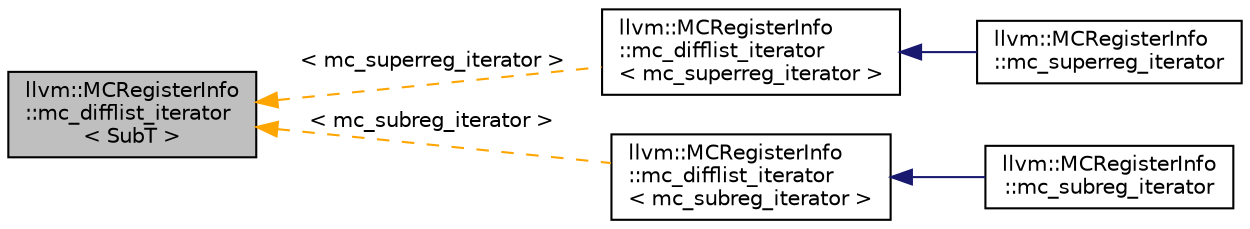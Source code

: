 digraph "llvm::MCRegisterInfo::mc_difflist_iterator&lt; SubT &gt;"
{
 // LATEX_PDF_SIZE
  bgcolor="transparent";
  edge [fontname="Helvetica",fontsize="10",labelfontname="Helvetica",labelfontsize="10"];
  node [fontname="Helvetica",fontsize="10",shape=record];
  rankdir="LR";
  Node1 [label="llvm::MCRegisterInfo\l::mc_difflist_iterator\l\< SubT \>",height=0.2,width=0.4,color="black", fillcolor="grey75", style="filled", fontcolor="black",tooltip="Forward iterator using DiffListIterator."];
  Node1 -> Node2 [dir="back",color="orange",fontsize="10",style="dashed",label=" \< mc_superreg_iterator \>" ,fontname="Helvetica"];
  Node2 [label="llvm::MCRegisterInfo\l::mc_difflist_iterator\l\< mc_superreg_iterator \>",height=0.2,width=0.4,color="black",URL="$classllvm_1_1MCRegisterInfo_1_1mc__difflist__iterator.html",tooltip=" "];
  Node2 -> Node3 [dir="back",color="midnightblue",fontsize="10",style="solid",fontname="Helvetica"];
  Node3 [label="llvm::MCRegisterInfo\l::mc_superreg_iterator",height=0.2,width=0.4,color="black",URL="$classllvm_1_1MCRegisterInfo_1_1mc__superreg__iterator.html",tooltip="Forward iterator over all super-registers."];
  Node1 -> Node4 [dir="back",color="orange",fontsize="10",style="dashed",label=" \< mc_subreg_iterator \>" ,fontname="Helvetica"];
  Node4 [label="llvm::MCRegisterInfo\l::mc_difflist_iterator\l\< mc_subreg_iterator \>",height=0.2,width=0.4,color="black",URL="$classllvm_1_1MCRegisterInfo_1_1mc__difflist__iterator.html",tooltip=" "];
  Node4 -> Node5 [dir="back",color="midnightblue",fontsize="10",style="solid",fontname="Helvetica"];
  Node5 [label="llvm::MCRegisterInfo\l::mc_subreg_iterator",height=0.2,width=0.4,color="black",URL="$classllvm_1_1MCRegisterInfo_1_1mc__subreg__iterator.html",tooltip="Forward iterator over all sub-registers."];
}

